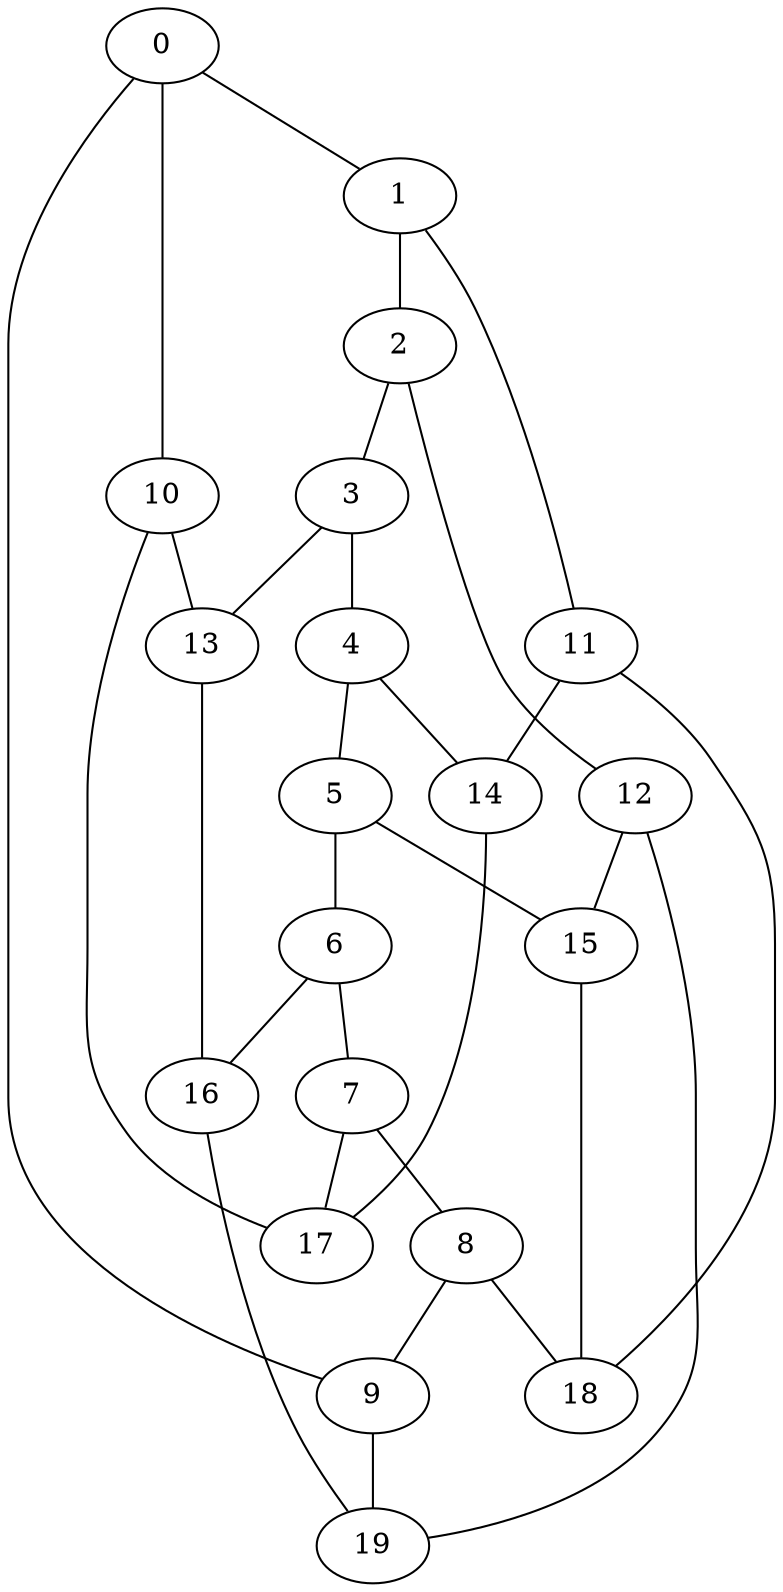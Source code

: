graph g {0;1;2;3;4;5;6;7;8;9;10;11;12;13;14;15;16;17;18;19;0 -- 1;0 -- 9;0 -- 10;1 -- 2;1 -- 11;2 -- 3;2 -- 12;3 -- 4;3 -- 13;4 -- 5;4 -- 14;5 -- 6;5 -- 15;6 -- 7;6 -- 16;7 -- 8;7 -- 17;8 -- 9;8 -- 18;9 -- 19;10 -- 13;10 -- 17;11 -- 14;11 -- 18;12 -- 15;12 -- 19;13 -- 16;14 -- 17;15 -- 18;16 -- 19;}